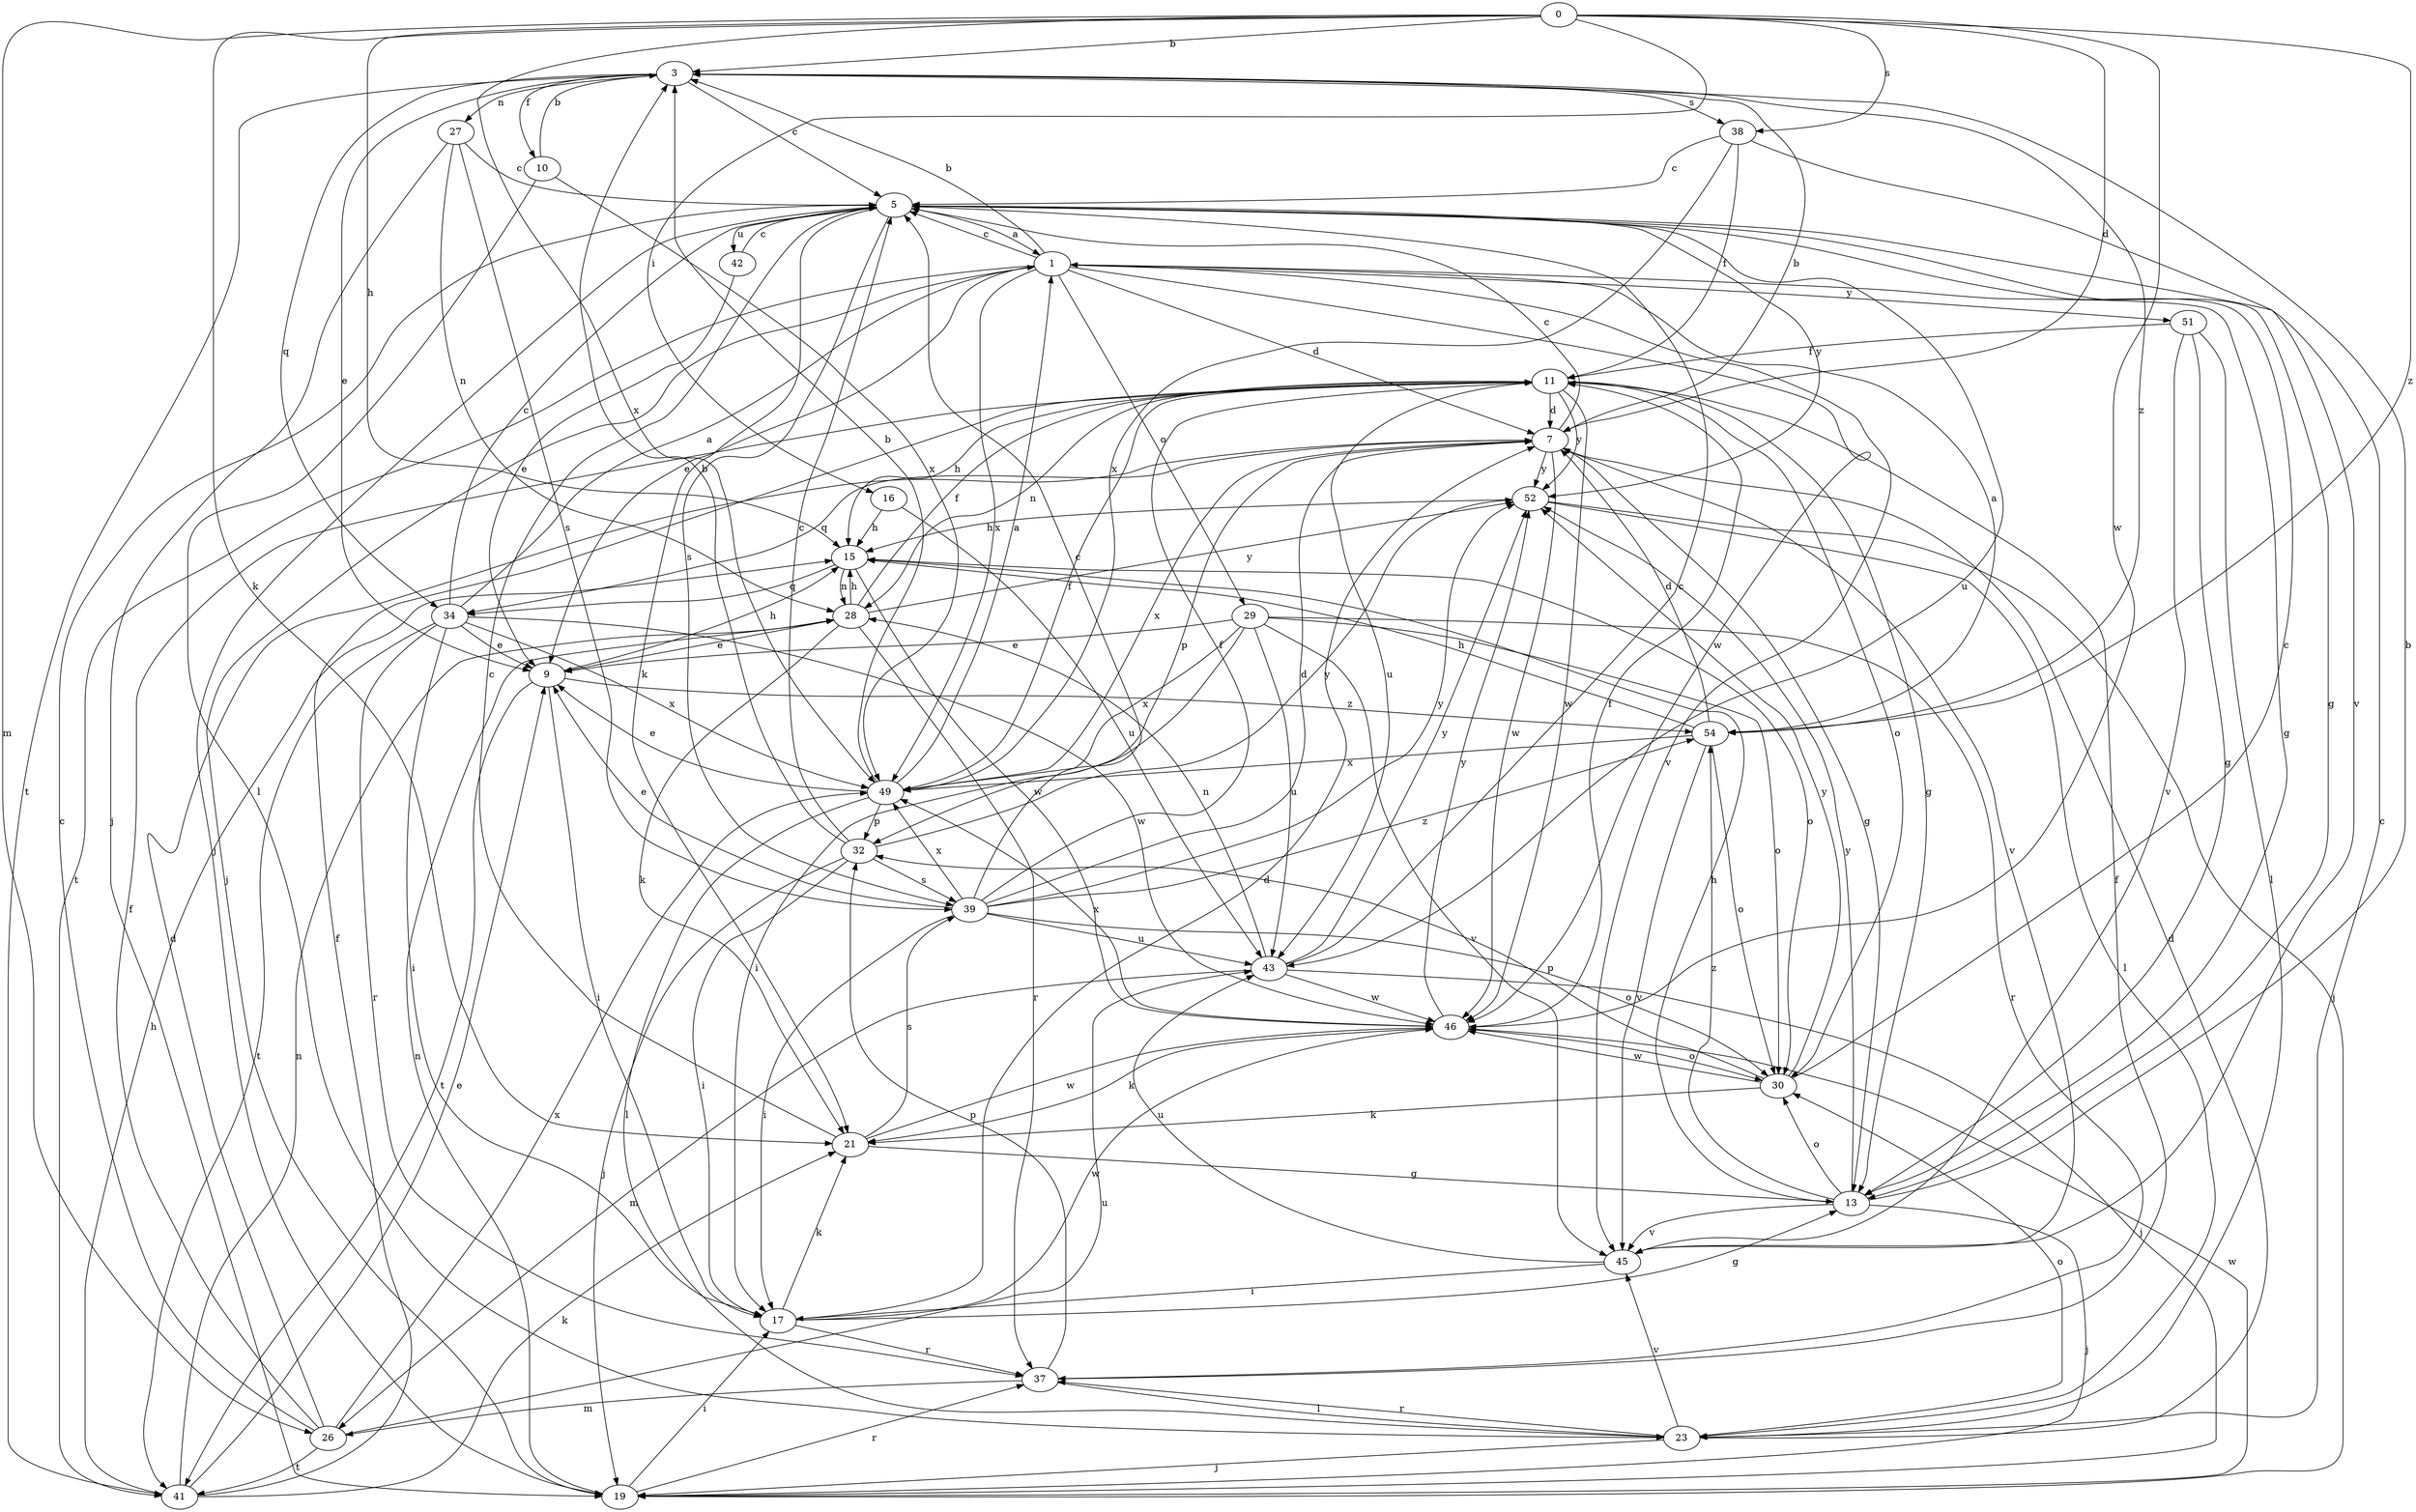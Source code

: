strict digraph  {
0;
1;
3;
5;
7;
9;
10;
11;
13;
15;
16;
17;
19;
21;
23;
26;
27;
28;
29;
30;
32;
34;
37;
38;
39;
41;
42;
43;
45;
46;
49;
51;
52;
54;
0 -> 3  [label=b];
0 -> 7  [label=d];
0 -> 15  [label=h];
0 -> 16  [label=i];
0 -> 21  [label=k];
0 -> 26  [label=m];
0 -> 38  [label=s];
0 -> 46  [label=w];
0 -> 49  [label=x];
0 -> 54  [label=z];
1 -> 3  [label=b];
1 -> 5  [label=c];
1 -> 7  [label=d];
1 -> 9  [label=e];
1 -> 13  [label=g];
1 -> 19  [label=j];
1 -> 29  [label=o];
1 -> 41  [label=t];
1 -> 45  [label=v];
1 -> 46  [label=w];
1 -> 49  [label=x];
1 -> 51  [label=y];
3 -> 5  [label=c];
3 -> 9  [label=e];
3 -> 10  [label=f];
3 -> 27  [label=n];
3 -> 34  [label=q];
3 -> 38  [label=s];
3 -> 41  [label=t];
3 -> 54  [label=z];
5 -> 1  [label=a];
5 -> 13  [label=g];
5 -> 19  [label=j];
5 -> 21  [label=k];
5 -> 39  [label=s];
5 -> 42  [label=u];
5 -> 43  [label=u];
5 -> 52  [label=y];
7 -> 3  [label=b];
7 -> 5  [label=c];
7 -> 13  [label=g];
7 -> 32  [label=p];
7 -> 34  [label=q];
7 -> 45  [label=v];
7 -> 46  [label=w];
7 -> 49  [label=x];
7 -> 52  [label=y];
9 -> 15  [label=h];
9 -> 17  [label=i];
9 -> 41  [label=t];
9 -> 54  [label=z];
10 -> 3  [label=b];
10 -> 23  [label=l];
10 -> 49  [label=x];
11 -> 7  [label=d];
11 -> 13  [label=g];
11 -> 15  [label=h];
11 -> 28  [label=n];
11 -> 30  [label=o];
11 -> 43  [label=u];
11 -> 46  [label=w];
11 -> 52  [label=y];
13 -> 3  [label=b];
13 -> 15  [label=h];
13 -> 19  [label=j];
13 -> 30  [label=o];
13 -> 45  [label=v];
13 -> 52  [label=y];
13 -> 54  [label=z];
15 -> 28  [label=n];
15 -> 30  [label=o];
15 -> 34  [label=q];
15 -> 46  [label=w];
16 -> 15  [label=h];
16 -> 43  [label=u];
17 -> 7  [label=d];
17 -> 13  [label=g];
17 -> 21  [label=k];
17 -> 37  [label=r];
17 -> 46  [label=w];
19 -> 17  [label=i];
19 -> 28  [label=n];
19 -> 37  [label=r];
19 -> 46  [label=w];
21 -> 5  [label=c];
21 -> 13  [label=g];
21 -> 39  [label=s];
21 -> 46  [label=w];
23 -> 5  [label=c];
23 -> 7  [label=d];
23 -> 19  [label=j];
23 -> 30  [label=o];
23 -> 37  [label=r];
23 -> 45  [label=v];
26 -> 5  [label=c];
26 -> 7  [label=d];
26 -> 11  [label=f];
26 -> 41  [label=t];
26 -> 43  [label=u];
26 -> 49  [label=x];
27 -> 5  [label=c];
27 -> 19  [label=j];
27 -> 28  [label=n];
27 -> 39  [label=s];
28 -> 9  [label=e];
28 -> 11  [label=f];
28 -> 15  [label=h];
28 -> 21  [label=k];
28 -> 37  [label=r];
28 -> 52  [label=y];
29 -> 9  [label=e];
29 -> 17  [label=i];
29 -> 30  [label=o];
29 -> 37  [label=r];
29 -> 43  [label=u];
29 -> 45  [label=v];
29 -> 49  [label=x];
30 -> 5  [label=c];
30 -> 21  [label=k];
30 -> 32  [label=p];
30 -> 46  [label=w];
30 -> 52  [label=y];
32 -> 3  [label=b];
32 -> 5  [label=c];
32 -> 17  [label=i];
32 -> 19  [label=j];
32 -> 39  [label=s];
32 -> 52  [label=y];
34 -> 1  [label=a];
34 -> 5  [label=c];
34 -> 9  [label=e];
34 -> 17  [label=i];
34 -> 37  [label=r];
34 -> 41  [label=t];
34 -> 46  [label=w];
34 -> 49  [label=x];
37 -> 11  [label=f];
37 -> 23  [label=l];
37 -> 26  [label=m];
37 -> 32  [label=p];
38 -> 5  [label=c];
38 -> 11  [label=f];
38 -> 45  [label=v];
38 -> 49  [label=x];
39 -> 5  [label=c];
39 -> 7  [label=d];
39 -> 9  [label=e];
39 -> 11  [label=f];
39 -> 17  [label=i];
39 -> 30  [label=o];
39 -> 43  [label=u];
39 -> 49  [label=x];
39 -> 52  [label=y];
39 -> 54  [label=z];
41 -> 9  [label=e];
41 -> 11  [label=f];
41 -> 15  [label=h];
41 -> 21  [label=k];
41 -> 28  [label=n];
42 -> 5  [label=c];
42 -> 9  [label=e];
43 -> 5  [label=c];
43 -> 19  [label=j];
43 -> 26  [label=m];
43 -> 28  [label=n];
43 -> 46  [label=w];
43 -> 52  [label=y];
45 -> 17  [label=i];
45 -> 43  [label=u];
46 -> 11  [label=f];
46 -> 21  [label=k];
46 -> 30  [label=o];
46 -> 49  [label=x];
46 -> 52  [label=y];
49 -> 1  [label=a];
49 -> 3  [label=b];
49 -> 9  [label=e];
49 -> 11  [label=f];
49 -> 23  [label=l];
49 -> 32  [label=p];
51 -> 11  [label=f];
51 -> 13  [label=g];
51 -> 23  [label=l];
51 -> 45  [label=v];
52 -> 15  [label=h];
52 -> 19  [label=j];
52 -> 23  [label=l];
54 -> 1  [label=a];
54 -> 7  [label=d];
54 -> 15  [label=h];
54 -> 30  [label=o];
54 -> 45  [label=v];
54 -> 49  [label=x];
}
